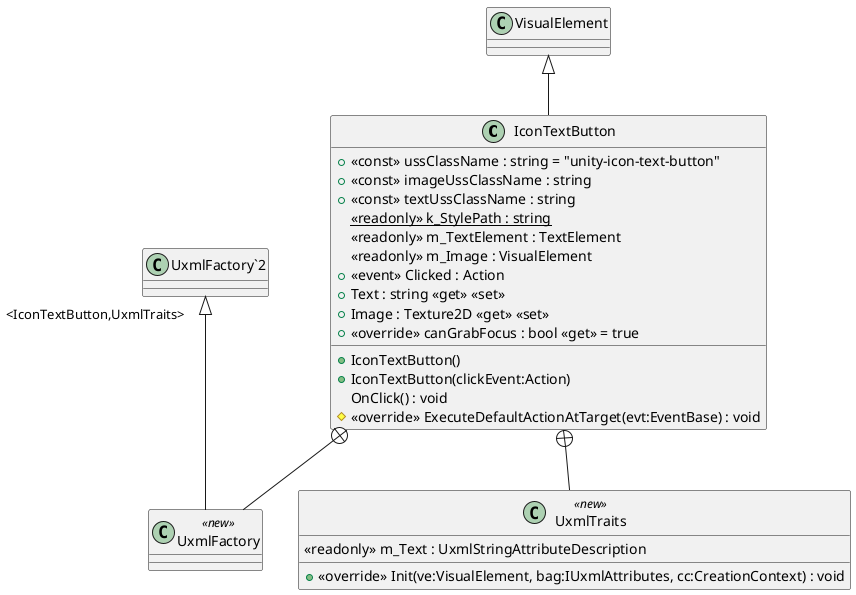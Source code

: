 @startuml
class IconTextButton {
    + <<const>> ussClassName : string = "unity-icon-text-button"
    + <<const>> imageUssClassName : string
    + <<const>> textUssClassName : string
    {static} <<readonly>> k_StylePath : string
    <<readonly>> m_TextElement : TextElement
    <<readonly>> m_Image : VisualElement
    +  <<event>> Clicked : Action 
    + IconTextButton()
    + IconTextButton(clickEvent:Action)
    OnClick() : void
    + Text : string <<get>> <<set>>
    + Image : Texture2D <<get>> <<set>>
    + <<override>> canGrabFocus : bool <<get>> = true
    # <<override>> ExecuteDefaultActionAtTarget(evt:EventBase) : void
}
class UxmlFactory <<new>> {
}
class UxmlTraits <<new>> {
    <<readonly>> m_Text : UxmlStringAttributeDescription
    + <<override>> Init(ve:VisualElement, bag:IUxmlAttributes, cc:CreationContext) : void
}
VisualElement <|-- IconTextButton
IconTextButton +-- UxmlFactory
"UxmlFactory`2" "<IconTextButton,UxmlTraits>" <|-- UxmlFactory
IconTextButton +-- UxmlTraits
@enduml
